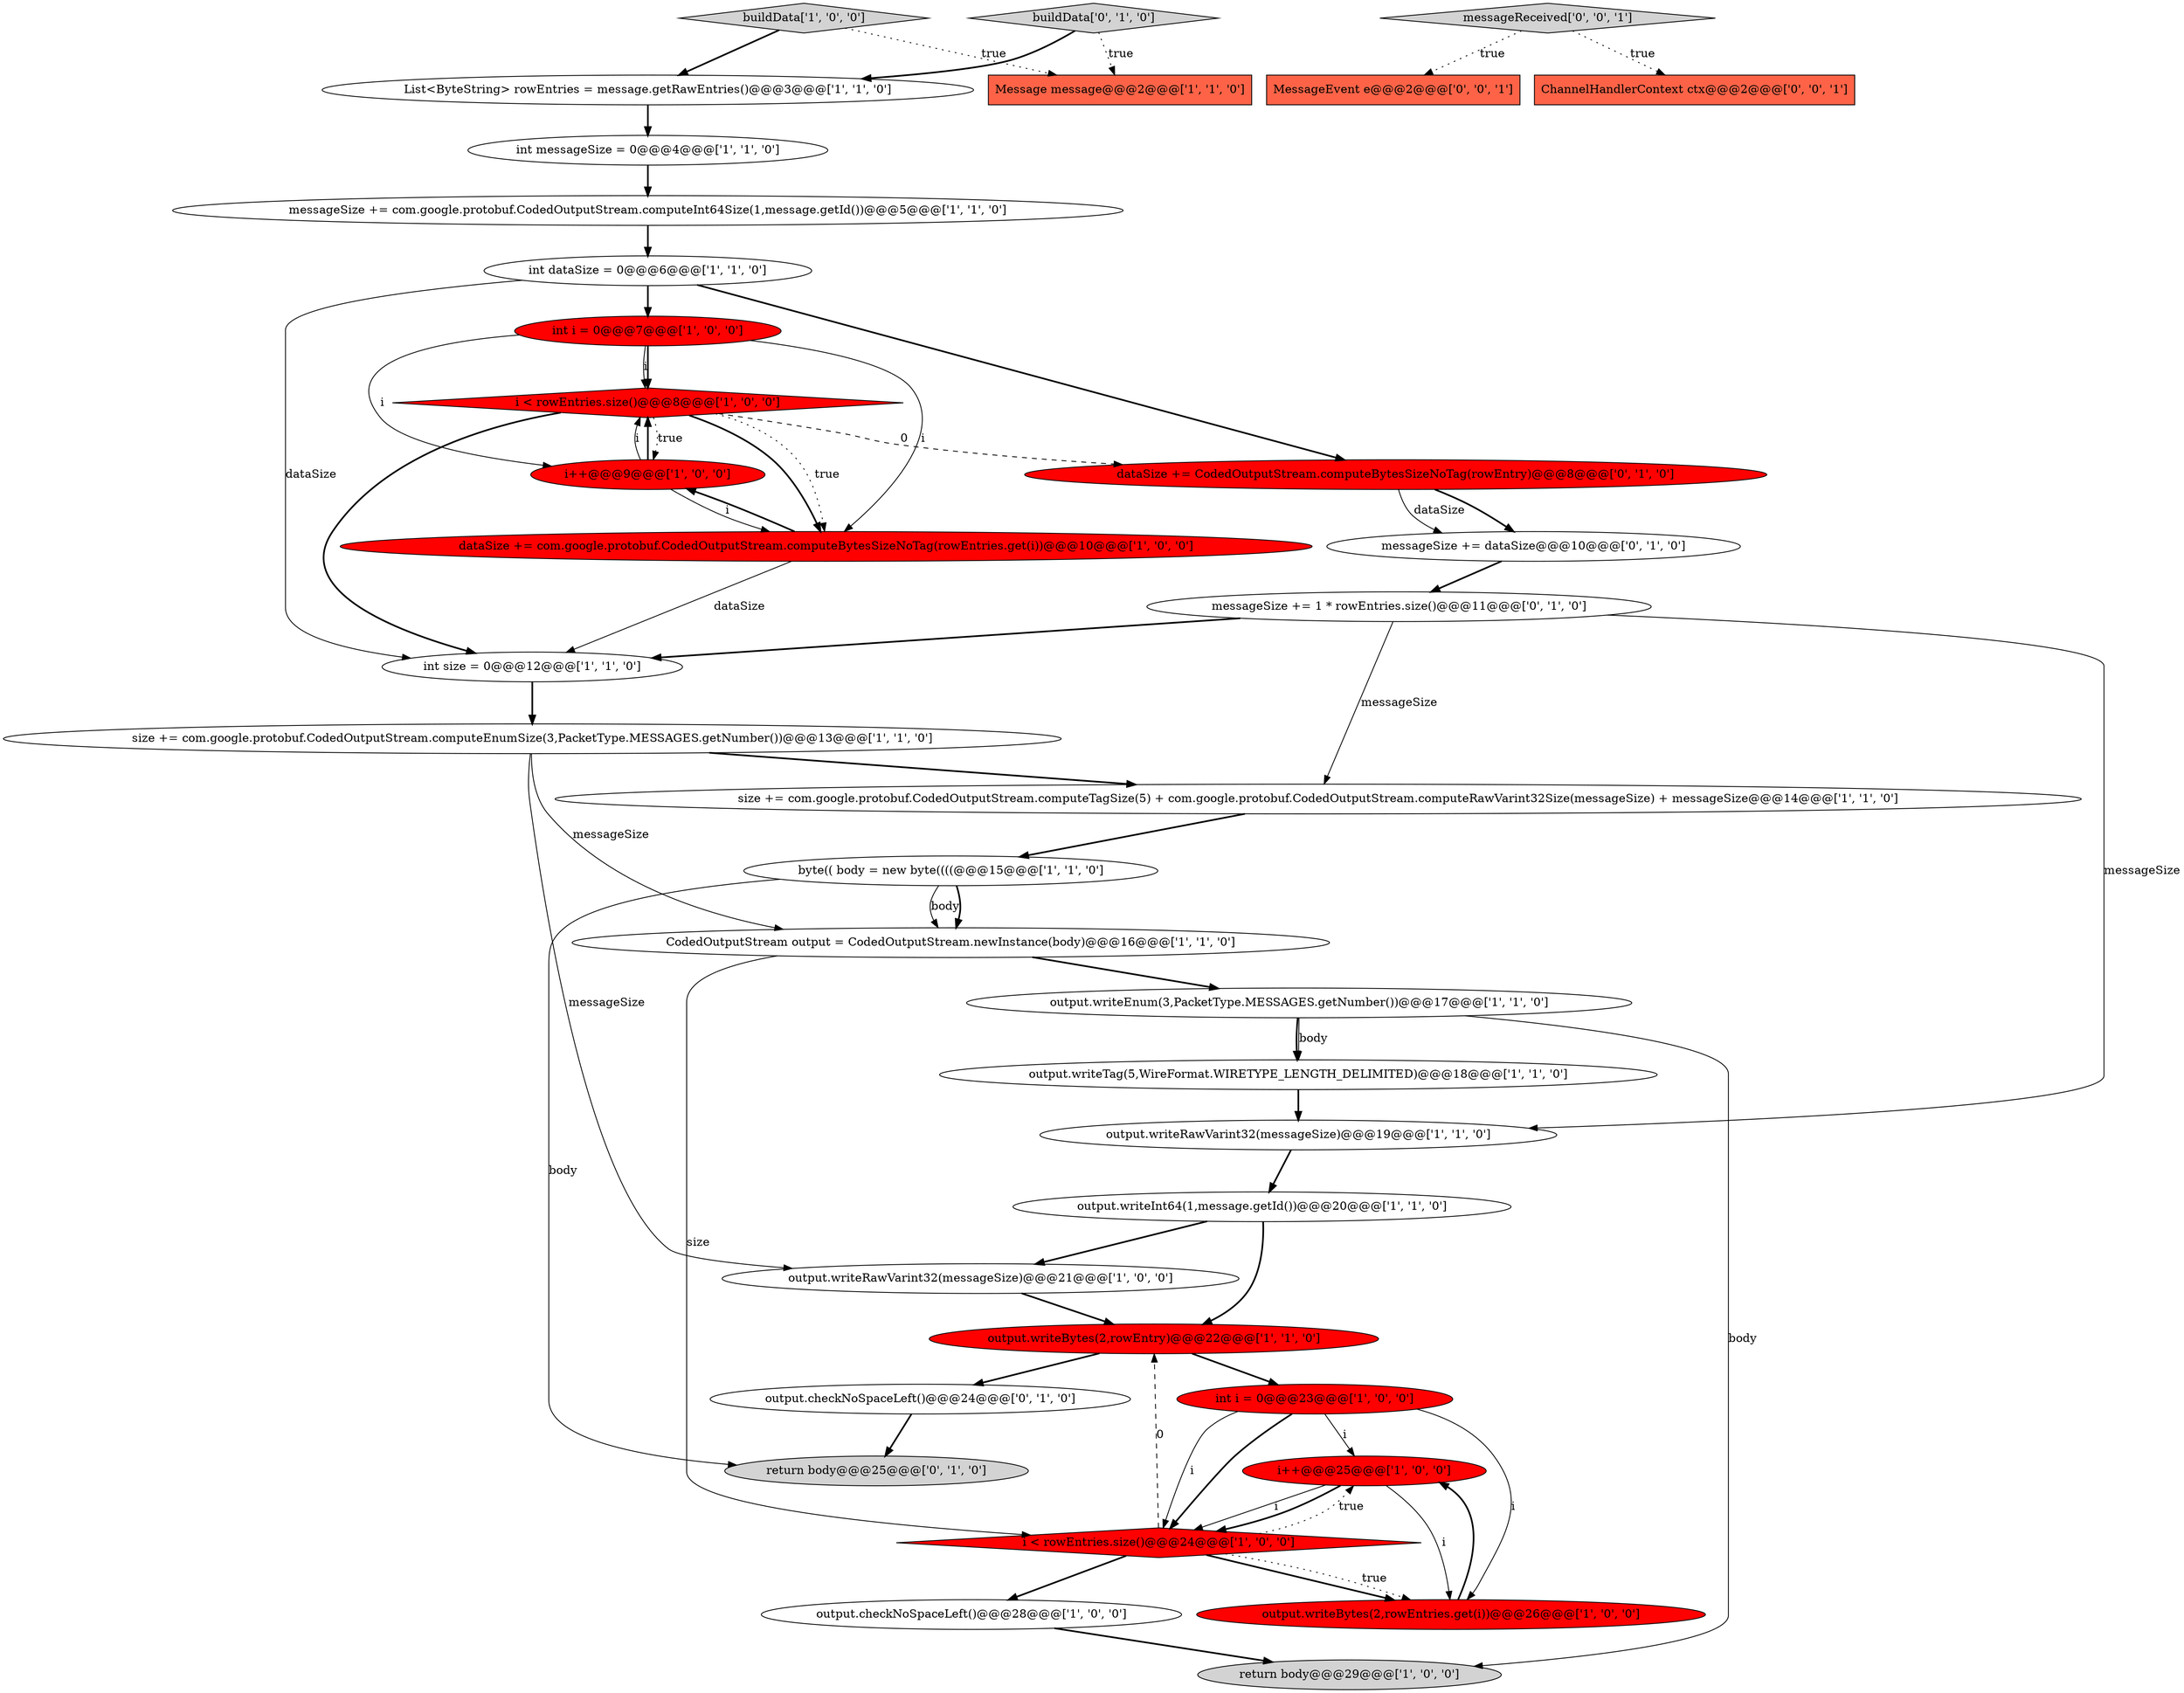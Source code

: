 digraph {
21 [style = filled, label = "int size = 0@@@12@@@['1', '1', '0']", fillcolor = white, shape = ellipse image = "AAA0AAABBB1BBB"];
25 [style = filled, label = "List<ByteString> rowEntries = message.getRawEntries()@@@3@@@['1', '1', '0']", fillcolor = white, shape = ellipse image = "AAA0AAABBB1BBB"];
22 [style = filled, label = "byte(( body = new byte((((@@@15@@@['1', '1', '0']", fillcolor = white, shape = ellipse image = "AAA0AAABBB1BBB"];
35 [style = filled, label = "messageReceived['0', '0', '1']", fillcolor = lightgray, shape = diamond image = "AAA0AAABBB3BBB"];
28 [style = filled, label = "dataSize += CodedOutputStream.computeBytesSizeNoTag(rowEntry)@@@8@@@['0', '1', '0']", fillcolor = red, shape = ellipse image = "AAA1AAABBB2BBB"];
0 [style = filled, label = "i++@@@9@@@['1', '0', '0']", fillcolor = red, shape = ellipse image = "AAA1AAABBB1BBB"];
20 [style = filled, label = "i++@@@25@@@['1', '0', '0']", fillcolor = red, shape = ellipse image = "AAA1AAABBB1BBB"];
30 [style = filled, label = "messageSize += 1 * rowEntries.size()@@@11@@@['0', '1', '0']", fillcolor = white, shape = ellipse image = "AAA0AAABBB2BBB"];
16 [style = filled, label = "int i = 0@@@7@@@['1', '0', '0']", fillcolor = red, shape = ellipse image = "AAA1AAABBB1BBB"];
10 [style = filled, label = "size += com.google.protobuf.CodedOutputStream.computeTagSize(5) + com.google.protobuf.CodedOutputStream.computeRawVarint32Size(messageSize) + messageSize@@@14@@@['1', '1', '0']", fillcolor = white, shape = ellipse image = "AAA0AAABBB1BBB"];
17 [style = filled, label = "messageSize += com.google.protobuf.CodedOutputStream.computeInt64Size(1,message.getId())@@@5@@@['1', '1', '0']", fillcolor = white, shape = ellipse image = "AAA0AAABBB1BBB"];
14 [style = filled, label = "output.writeEnum(3,PacketType.MESSAGES.getNumber())@@@17@@@['1', '1', '0']", fillcolor = white, shape = ellipse image = "AAA0AAABBB1BBB"];
24 [style = filled, label = "return body@@@29@@@['1', '0', '0']", fillcolor = lightgray, shape = ellipse image = "AAA0AAABBB1BBB"];
6 [style = filled, label = "int i = 0@@@23@@@['1', '0', '0']", fillcolor = red, shape = ellipse image = "AAA1AAABBB1BBB"];
27 [style = filled, label = "return body@@@25@@@['0', '1', '0']", fillcolor = lightgray, shape = ellipse image = "AAA0AAABBB2BBB"];
34 [style = filled, label = "MessageEvent e@@@2@@@['0', '0', '1']", fillcolor = tomato, shape = box image = "AAA0AAABBB3BBB"];
13 [style = filled, label = "buildData['1', '0', '0']", fillcolor = lightgray, shape = diamond image = "AAA0AAABBB1BBB"];
33 [style = filled, label = "ChannelHandlerContext ctx@@@2@@@['0', '0', '1']", fillcolor = tomato, shape = box image = "AAA0AAABBB3BBB"];
31 [style = filled, label = "messageSize += dataSize@@@10@@@['0', '1', '0']", fillcolor = white, shape = ellipse image = "AAA0AAABBB2BBB"];
29 [style = filled, label = "output.checkNoSpaceLeft()@@@24@@@['0', '1', '0']", fillcolor = white, shape = ellipse image = "AAA0AAABBB2BBB"];
7 [style = filled, label = "int messageSize = 0@@@4@@@['1', '1', '0']", fillcolor = white, shape = ellipse image = "AAA0AAABBB1BBB"];
2 [style = filled, label = "size += com.google.protobuf.CodedOutputStream.computeEnumSize(3,PacketType.MESSAGES.getNumber())@@@13@@@['1', '1', '0']", fillcolor = white, shape = ellipse image = "AAA0AAABBB1BBB"];
11 [style = filled, label = "i < rowEntries.size()@@@24@@@['1', '0', '0']", fillcolor = red, shape = diamond image = "AAA1AAABBB1BBB"];
15 [style = filled, label = "dataSize += com.google.protobuf.CodedOutputStream.computeBytesSizeNoTag(rowEntries.get(i))@@@10@@@['1', '0', '0']", fillcolor = red, shape = ellipse image = "AAA1AAABBB1BBB"];
19 [style = filled, label = "output.writeInt64(1,message.getId())@@@20@@@['1', '1', '0']", fillcolor = white, shape = ellipse image = "AAA0AAABBB1BBB"];
12 [style = filled, label = "output.checkNoSpaceLeft()@@@28@@@['1', '0', '0']", fillcolor = white, shape = ellipse image = "AAA0AAABBB1BBB"];
32 [style = filled, label = "buildData['0', '1', '0']", fillcolor = lightgray, shape = diamond image = "AAA0AAABBB2BBB"];
1 [style = filled, label = "output.writeTag(5,WireFormat.WIRETYPE_LENGTH_DELIMITED)@@@18@@@['1', '1', '0']", fillcolor = white, shape = ellipse image = "AAA0AAABBB1BBB"];
3 [style = filled, label = "CodedOutputStream output = CodedOutputStream.newInstance(body)@@@16@@@['1', '1', '0']", fillcolor = white, shape = ellipse image = "AAA0AAABBB1BBB"];
4 [style = filled, label = "output.writeBytes(2,rowEntries.get(i))@@@26@@@['1', '0', '0']", fillcolor = red, shape = ellipse image = "AAA1AAABBB1BBB"];
26 [style = filled, label = "output.writeBytes(2,rowEntry)@@@22@@@['1', '1', '0']", fillcolor = red, shape = ellipse image = "AAA1AAABBB1BBB"];
5 [style = filled, label = "Message message@@@2@@@['1', '1', '0']", fillcolor = tomato, shape = box image = "AAA0AAABBB1BBB"];
23 [style = filled, label = "output.writeRawVarint32(messageSize)@@@19@@@['1', '1', '0']", fillcolor = white, shape = ellipse image = "AAA0AAABBB1BBB"];
8 [style = filled, label = "output.writeRawVarint32(messageSize)@@@21@@@['1', '0', '0']", fillcolor = white, shape = ellipse image = "AAA0AAABBB1BBB"];
9 [style = filled, label = "i < rowEntries.size()@@@8@@@['1', '0', '0']", fillcolor = red, shape = diamond image = "AAA1AAABBB1BBB"];
18 [style = filled, label = "int dataSize = 0@@@6@@@['1', '1', '0']", fillcolor = white, shape = ellipse image = "AAA0AAABBB1BBB"];
18->21 [style = solid, label="dataSize"];
10->22 [style = bold, label=""];
13->25 [style = bold, label=""];
0->9 [style = solid, label="i"];
20->11 [style = solid, label="i"];
22->3 [style = solid, label="body"];
0->9 [style = bold, label=""];
6->4 [style = solid, label="i"];
6->20 [style = solid, label="i"];
7->17 [style = bold, label=""];
9->0 [style = dotted, label="true"];
26->29 [style = bold, label=""];
28->31 [style = bold, label=""];
3->14 [style = bold, label=""];
11->4 [style = bold, label=""];
9->28 [style = dashed, label="0"];
11->26 [style = dashed, label="0"];
28->31 [style = solid, label="dataSize"];
30->23 [style = solid, label="messageSize"];
16->9 [style = solid, label="i"];
11->12 [style = bold, label=""];
13->5 [style = dotted, label="true"];
32->5 [style = dotted, label="true"];
16->15 [style = solid, label="i"];
11->4 [style = dotted, label="true"];
12->24 [style = bold, label=""];
35->33 [style = dotted, label="true"];
26->6 [style = bold, label=""];
2->10 [style = bold, label=""];
25->7 [style = bold, label=""];
2->3 [style = solid, label="messageSize"];
18->28 [style = bold, label=""];
19->8 [style = bold, label=""];
1->23 [style = bold, label=""];
14->1 [style = bold, label=""];
3->11 [style = solid, label="size"];
21->2 [style = bold, label=""];
22->3 [style = bold, label=""];
0->15 [style = solid, label="i"];
29->27 [style = bold, label=""];
11->20 [style = dotted, label="true"];
30->21 [style = bold, label=""];
6->11 [style = solid, label="i"];
2->8 [style = solid, label="messageSize"];
9->15 [style = bold, label=""];
19->26 [style = bold, label=""];
15->0 [style = bold, label=""];
6->11 [style = bold, label=""];
23->19 [style = bold, label=""];
31->30 [style = bold, label=""];
4->20 [style = bold, label=""];
9->21 [style = bold, label=""];
32->25 [style = bold, label=""];
15->21 [style = solid, label="dataSize"];
35->34 [style = dotted, label="true"];
14->1 [style = solid, label="body"];
9->15 [style = dotted, label="true"];
22->27 [style = solid, label="body"];
20->4 [style = solid, label="i"];
16->0 [style = solid, label="i"];
14->24 [style = solid, label="body"];
16->9 [style = bold, label=""];
17->18 [style = bold, label=""];
30->10 [style = solid, label="messageSize"];
20->11 [style = bold, label=""];
8->26 [style = bold, label=""];
18->16 [style = bold, label=""];
}
